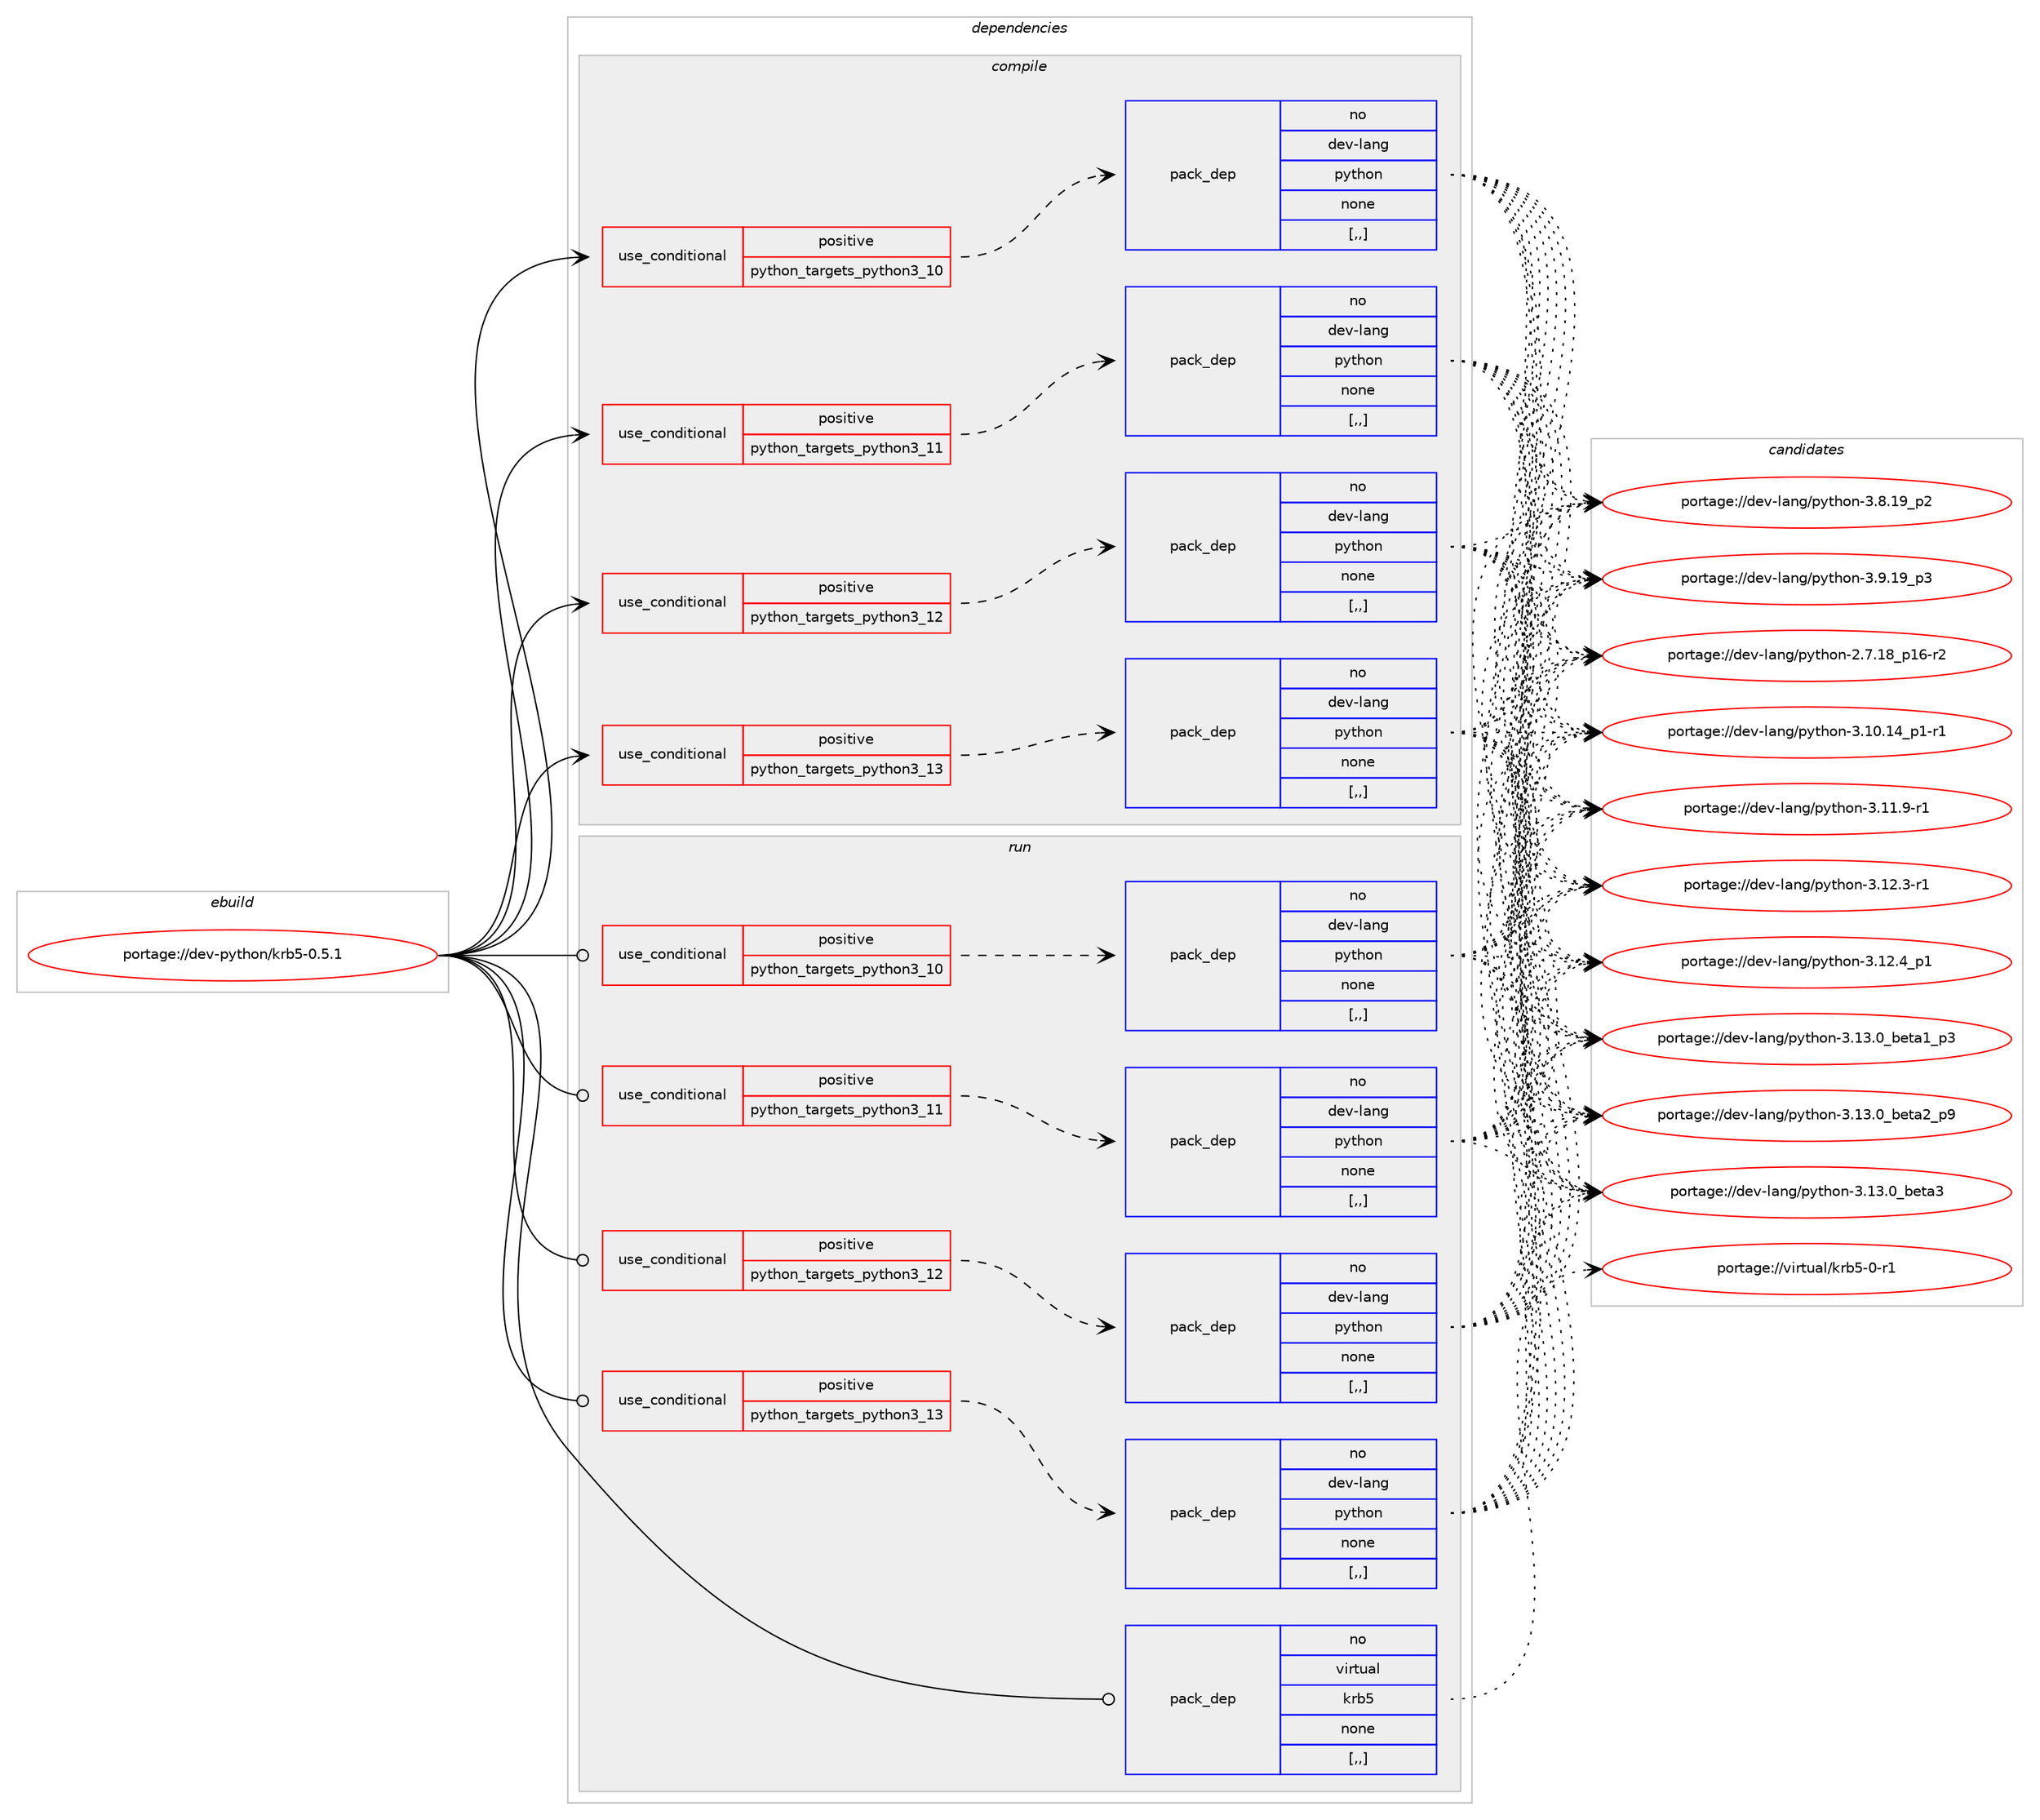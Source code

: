 digraph prolog {

# *************
# Graph options
# *************

newrank=true;
concentrate=true;
compound=true;
graph [rankdir=LR,fontname=Helvetica,fontsize=10,ranksep=1.5];#, ranksep=2.5, nodesep=0.2];
edge  [arrowhead=vee];
node  [fontname=Helvetica,fontsize=10];

# **********
# The ebuild
# **********

subgraph cluster_leftcol {
color=gray;
rank=same;
label=<<i>ebuild</i>>;
id [label="portage://dev-python/krb5-0.5.1", color=red, width=4, href="../dev-python/krb5-0.5.1.svg"];
}

# ****************
# The dependencies
# ****************

subgraph cluster_midcol {
color=gray;
label=<<i>dependencies</i>>;
subgraph cluster_compile {
fillcolor="#eeeeee";
style=filled;
label=<<i>compile</i>>;
subgraph cond33263 {
dependency146409 [label=<<TABLE BORDER="0" CELLBORDER="1" CELLSPACING="0" CELLPADDING="4"><TR><TD ROWSPAN="3" CELLPADDING="10">use_conditional</TD></TR><TR><TD>positive</TD></TR><TR><TD>python_targets_python3_10</TD></TR></TABLE>>, shape=none, color=red];
subgraph pack111931 {
dependency146410 [label=<<TABLE BORDER="0" CELLBORDER="1" CELLSPACING="0" CELLPADDING="4" WIDTH="220"><TR><TD ROWSPAN="6" CELLPADDING="30">pack_dep</TD></TR><TR><TD WIDTH="110">no</TD></TR><TR><TD>dev-lang</TD></TR><TR><TD>python</TD></TR><TR><TD>none</TD></TR><TR><TD>[,,]</TD></TR></TABLE>>, shape=none, color=blue];
}
dependency146409:e -> dependency146410:w [weight=20,style="dashed",arrowhead="vee"];
}
id:e -> dependency146409:w [weight=20,style="solid",arrowhead="vee"];
subgraph cond33264 {
dependency146411 [label=<<TABLE BORDER="0" CELLBORDER="1" CELLSPACING="0" CELLPADDING="4"><TR><TD ROWSPAN="3" CELLPADDING="10">use_conditional</TD></TR><TR><TD>positive</TD></TR><TR><TD>python_targets_python3_11</TD></TR></TABLE>>, shape=none, color=red];
subgraph pack111932 {
dependency146412 [label=<<TABLE BORDER="0" CELLBORDER="1" CELLSPACING="0" CELLPADDING="4" WIDTH="220"><TR><TD ROWSPAN="6" CELLPADDING="30">pack_dep</TD></TR><TR><TD WIDTH="110">no</TD></TR><TR><TD>dev-lang</TD></TR><TR><TD>python</TD></TR><TR><TD>none</TD></TR><TR><TD>[,,]</TD></TR></TABLE>>, shape=none, color=blue];
}
dependency146411:e -> dependency146412:w [weight=20,style="dashed",arrowhead="vee"];
}
id:e -> dependency146411:w [weight=20,style="solid",arrowhead="vee"];
subgraph cond33265 {
dependency146413 [label=<<TABLE BORDER="0" CELLBORDER="1" CELLSPACING="0" CELLPADDING="4"><TR><TD ROWSPAN="3" CELLPADDING="10">use_conditional</TD></TR><TR><TD>positive</TD></TR><TR><TD>python_targets_python3_12</TD></TR></TABLE>>, shape=none, color=red];
subgraph pack111933 {
dependency146414 [label=<<TABLE BORDER="0" CELLBORDER="1" CELLSPACING="0" CELLPADDING="4" WIDTH="220"><TR><TD ROWSPAN="6" CELLPADDING="30">pack_dep</TD></TR><TR><TD WIDTH="110">no</TD></TR><TR><TD>dev-lang</TD></TR><TR><TD>python</TD></TR><TR><TD>none</TD></TR><TR><TD>[,,]</TD></TR></TABLE>>, shape=none, color=blue];
}
dependency146413:e -> dependency146414:w [weight=20,style="dashed",arrowhead="vee"];
}
id:e -> dependency146413:w [weight=20,style="solid",arrowhead="vee"];
subgraph cond33266 {
dependency146415 [label=<<TABLE BORDER="0" CELLBORDER="1" CELLSPACING="0" CELLPADDING="4"><TR><TD ROWSPAN="3" CELLPADDING="10">use_conditional</TD></TR><TR><TD>positive</TD></TR><TR><TD>python_targets_python3_13</TD></TR></TABLE>>, shape=none, color=red];
subgraph pack111934 {
dependency146416 [label=<<TABLE BORDER="0" CELLBORDER="1" CELLSPACING="0" CELLPADDING="4" WIDTH="220"><TR><TD ROWSPAN="6" CELLPADDING="30">pack_dep</TD></TR><TR><TD WIDTH="110">no</TD></TR><TR><TD>dev-lang</TD></TR><TR><TD>python</TD></TR><TR><TD>none</TD></TR><TR><TD>[,,]</TD></TR></TABLE>>, shape=none, color=blue];
}
dependency146415:e -> dependency146416:w [weight=20,style="dashed",arrowhead="vee"];
}
id:e -> dependency146415:w [weight=20,style="solid",arrowhead="vee"];
}
subgraph cluster_compileandrun {
fillcolor="#eeeeee";
style=filled;
label=<<i>compile and run</i>>;
}
subgraph cluster_run {
fillcolor="#eeeeee";
style=filled;
label=<<i>run</i>>;
subgraph cond33267 {
dependency146417 [label=<<TABLE BORDER="0" CELLBORDER="1" CELLSPACING="0" CELLPADDING="4"><TR><TD ROWSPAN="3" CELLPADDING="10">use_conditional</TD></TR><TR><TD>positive</TD></TR><TR><TD>python_targets_python3_10</TD></TR></TABLE>>, shape=none, color=red];
subgraph pack111935 {
dependency146418 [label=<<TABLE BORDER="0" CELLBORDER="1" CELLSPACING="0" CELLPADDING="4" WIDTH="220"><TR><TD ROWSPAN="6" CELLPADDING="30">pack_dep</TD></TR><TR><TD WIDTH="110">no</TD></TR><TR><TD>dev-lang</TD></TR><TR><TD>python</TD></TR><TR><TD>none</TD></TR><TR><TD>[,,]</TD></TR></TABLE>>, shape=none, color=blue];
}
dependency146417:e -> dependency146418:w [weight=20,style="dashed",arrowhead="vee"];
}
id:e -> dependency146417:w [weight=20,style="solid",arrowhead="odot"];
subgraph cond33268 {
dependency146419 [label=<<TABLE BORDER="0" CELLBORDER="1" CELLSPACING="0" CELLPADDING="4"><TR><TD ROWSPAN="3" CELLPADDING="10">use_conditional</TD></TR><TR><TD>positive</TD></TR><TR><TD>python_targets_python3_11</TD></TR></TABLE>>, shape=none, color=red];
subgraph pack111936 {
dependency146420 [label=<<TABLE BORDER="0" CELLBORDER="1" CELLSPACING="0" CELLPADDING="4" WIDTH="220"><TR><TD ROWSPAN="6" CELLPADDING="30">pack_dep</TD></TR><TR><TD WIDTH="110">no</TD></TR><TR><TD>dev-lang</TD></TR><TR><TD>python</TD></TR><TR><TD>none</TD></TR><TR><TD>[,,]</TD></TR></TABLE>>, shape=none, color=blue];
}
dependency146419:e -> dependency146420:w [weight=20,style="dashed",arrowhead="vee"];
}
id:e -> dependency146419:w [weight=20,style="solid",arrowhead="odot"];
subgraph cond33269 {
dependency146421 [label=<<TABLE BORDER="0" CELLBORDER="1" CELLSPACING="0" CELLPADDING="4"><TR><TD ROWSPAN="3" CELLPADDING="10">use_conditional</TD></TR><TR><TD>positive</TD></TR><TR><TD>python_targets_python3_12</TD></TR></TABLE>>, shape=none, color=red];
subgraph pack111937 {
dependency146422 [label=<<TABLE BORDER="0" CELLBORDER="1" CELLSPACING="0" CELLPADDING="4" WIDTH="220"><TR><TD ROWSPAN="6" CELLPADDING="30">pack_dep</TD></TR><TR><TD WIDTH="110">no</TD></TR><TR><TD>dev-lang</TD></TR><TR><TD>python</TD></TR><TR><TD>none</TD></TR><TR><TD>[,,]</TD></TR></TABLE>>, shape=none, color=blue];
}
dependency146421:e -> dependency146422:w [weight=20,style="dashed",arrowhead="vee"];
}
id:e -> dependency146421:w [weight=20,style="solid",arrowhead="odot"];
subgraph cond33270 {
dependency146423 [label=<<TABLE BORDER="0" CELLBORDER="1" CELLSPACING="0" CELLPADDING="4"><TR><TD ROWSPAN="3" CELLPADDING="10">use_conditional</TD></TR><TR><TD>positive</TD></TR><TR><TD>python_targets_python3_13</TD></TR></TABLE>>, shape=none, color=red];
subgraph pack111938 {
dependency146424 [label=<<TABLE BORDER="0" CELLBORDER="1" CELLSPACING="0" CELLPADDING="4" WIDTH="220"><TR><TD ROWSPAN="6" CELLPADDING="30">pack_dep</TD></TR><TR><TD WIDTH="110">no</TD></TR><TR><TD>dev-lang</TD></TR><TR><TD>python</TD></TR><TR><TD>none</TD></TR><TR><TD>[,,]</TD></TR></TABLE>>, shape=none, color=blue];
}
dependency146423:e -> dependency146424:w [weight=20,style="dashed",arrowhead="vee"];
}
id:e -> dependency146423:w [weight=20,style="solid",arrowhead="odot"];
subgraph pack111939 {
dependency146425 [label=<<TABLE BORDER="0" CELLBORDER="1" CELLSPACING="0" CELLPADDING="4" WIDTH="220"><TR><TD ROWSPAN="6" CELLPADDING="30">pack_dep</TD></TR><TR><TD WIDTH="110">no</TD></TR><TR><TD>virtual</TD></TR><TR><TD>krb5</TD></TR><TR><TD>none</TD></TR><TR><TD>[,,]</TD></TR></TABLE>>, shape=none, color=blue];
}
id:e -> dependency146425:w [weight=20,style="solid",arrowhead="odot"];
}
}

# **************
# The candidates
# **************

subgraph cluster_choices {
rank=same;
color=gray;
label=<<i>candidates</i>>;

subgraph choice111931 {
color=black;
nodesep=1;
choice100101118451089711010347112121116104111110455046554649569511249544511450 [label="portage://dev-lang/python-2.7.18_p16-r2", color=red, width=4,href="../dev-lang/python-2.7.18_p16-r2.svg"];
choice100101118451089711010347112121116104111110455146494846495295112494511449 [label="portage://dev-lang/python-3.10.14_p1-r1", color=red, width=4,href="../dev-lang/python-3.10.14_p1-r1.svg"];
choice100101118451089711010347112121116104111110455146494946574511449 [label="portage://dev-lang/python-3.11.9-r1", color=red, width=4,href="../dev-lang/python-3.11.9-r1.svg"];
choice100101118451089711010347112121116104111110455146495046514511449 [label="portage://dev-lang/python-3.12.3-r1", color=red, width=4,href="../dev-lang/python-3.12.3-r1.svg"];
choice100101118451089711010347112121116104111110455146495046529511249 [label="portage://dev-lang/python-3.12.4_p1", color=red, width=4,href="../dev-lang/python-3.12.4_p1.svg"];
choice10010111845108971101034711212111610411111045514649514648959810111697499511251 [label="portage://dev-lang/python-3.13.0_beta1_p3", color=red, width=4,href="../dev-lang/python-3.13.0_beta1_p3.svg"];
choice10010111845108971101034711212111610411111045514649514648959810111697509511257 [label="portage://dev-lang/python-3.13.0_beta2_p9", color=red, width=4,href="../dev-lang/python-3.13.0_beta2_p9.svg"];
choice1001011184510897110103471121211161041111104551464951464895981011169751 [label="portage://dev-lang/python-3.13.0_beta3", color=red, width=4,href="../dev-lang/python-3.13.0_beta3.svg"];
choice100101118451089711010347112121116104111110455146564649579511250 [label="portage://dev-lang/python-3.8.19_p2", color=red, width=4,href="../dev-lang/python-3.8.19_p2.svg"];
choice100101118451089711010347112121116104111110455146574649579511251 [label="portage://dev-lang/python-3.9.19_p3", color=red, width=4,href="../dev-lang/python-3.9.19_p3.svg"];
dependency146410:e -> choice100101118451089711010347112121116104111110455046554649569511249544511450:w [style=dotted,weight="100"];
dependency146410:e -> choice100101118451089711010347112121116104111110455146494846495295112494511449:w [style=dotted,weight="100"];
dependency146410:e -> choice100101118451089711010347112121116104111110455146494946574511449:w [style=dotted,weight="100"];
dependency146410:e -> choice100101118451089711010347112121116104111110455146495046514511449:w [style=dotted,weight="100"];
dependency146410:e -> choice100101118451089711010347112121116104111110455146495046529511249:w [style=dotted,weight="100"];
dependency146410:e -> choice10010111845108971101034711212111610411111045514649514648959810111697499511251:w [style=dotted,weight="100"];
dependency146410:e -> choice10010111845108971101034711212111610411111045514649514648959810111697509511257:w [style=dotted,weight="100"];
dependency146410:e -> choice1001011184510897110103471121211161041111104551464951464895981011169751:w [style=dotted,weight="100"];
dependency146410:e -> choice100101118451089711010347112121116104111110455146564649579511250:w [style=dotted,weight="100"];
dependency146410:e -> choice100101118451089711010347112121116104111110455146574649579511251:w [style=dotted,weight="100"];
}
subgraph choice111932 {
color=black;
nodesep=1;
choice100101118451089711010347112121116104111110455046554649569511249544511450 [label="portage://dev-lang/python-2.7.18_p16-r2", color=red, width=4,href="../dev-lang/python-2.7.18_p16-r2.svg"];
choice100101118451089711010347112121116104111110455146494846495295112494511449 [label="portage://dev-lang/python-3.10.14_p1-r1", color=red, width=4,href="../dev-lang/python-3.10.14_p1-r1.svg"];
choice100101118451089711010347112121116104111110455146494946574511449 [label="portage://dev-lang/python-3.11.9-r1", color=red, width=4,href="../dev-lang/python-3.11.9-r1.svg"];
choice100101118451089711010347112121116104111110455146495046514511449 [label="portage://dev-lang/python-3.12.3-r1", color=red, width=4,href="../dev-lang/python-3.12.3-r1.svg"];
choice100101118451089711010347112121116104111110455146495046529511249 [label="portage://dev-lang/python-3.12.4_p1", color=red, width=4,href="../dev-lang/python-3.12.4_p1.svg"];
choice10010111845108971101034711212111610411111045514649514648959810111697499511251 [label="portage://dev-lang/python-3.13.0_beta1_p3", color=red, width=4,href="../dev-lang/python-3.13.0_beta1_p3.svg"];
choice10010111845108971101034711212111610411111045514649514648959810111697509511257 [label="portage://dev-lang/python-3.13.0_beta2_p9", color=red, width=4,href="../dev-lang/python-3.13.0_beta2_p9.svg"];
choice1001011184510897110103471121211161041111104551464951464895981011169751 [label="portage://dev-lang/python-3.13.0_beta3", color=red, width=4,href="../dev-lang/python-3.13.0_beta3.svg"];
choice100101118451089711010347112121116104111110455146564649579511250 [label="portage://dev-lang/python-3.8.19_p2", color=red, width=4,href="../dev-lang/python-3.8.19_p2.svg"];
choice100101118451089711010347112121116104111110455146574649579511251 [label="portage://dev-lang/python-3.9.19_p3", color=red, width=4,href="../dev-lang/python-3.9.19_p3.svg"];
dependency146412:e -> choice100101118451089711010347112121116104111110455046554649569511249544511450:w [style=dotted,weight="100"];
dependency146412:e -> choice100101118451089711010347112121116104111110455146494846495295112494511449:w [style=dotted,weight="100"];
dependency146412:e -> choice100101118451089711010347112121116104111110455146494946574511449:w [style=dotted,weight="100"];
dependency146412:e -> choice100101118451089711010347112121116104111110455146495046514511449:w [style=dotted,weight="100"];
dependency146412:e -> choice100101118451089711010347112121116104111110455146495046529511249:w [style=dotted,weight="100"];
dependency146412:e -> choice10010111845108971101034711212111610411111045514649514648959810111697499511251:w [style=dotted,weight="100"];
dependency146412:e -> choice10010111845108971101034711212111610411111045514649514648959810111697509511257:w [style=dotted,weight="100"];
dependency146412:e -> choice1001011184510897110103471121211161041111104551464951464895981011169751:w [style=dotted,weight="100"];
dependency146412:e -> choice100101118451089711010347112121116104111110455146564649579511250:w [style=dotted,weight="100"];
dependency146412:e -> choice100101118451089711010347112121116104111110455146574649579511251:w [style=dotted,weight="100"];
}
subgraph choice111933 {
color=black;
nodesep=1;
choice100101118451089711010347112121116104111110455046554649569511249544511450 [label="portage://dev-lang/python-2.7.18_p16-r2", color=red, width=4,href="../dev-lang/python-2.7.18_p16-r2.svg"];
choice100101118451089711010347112121116104111110455146494846495295112494511449 [label="portage://dev-lang/python-3.10.14_p1-r1", color=red, width=4,href="../dev-lang/python-3.10.14_p1-r1.svg"];
choice100101118451089711010347112121116104111110455146494946574511449 [label="portage://dev-lang/python-3.11.9-r1", color=red, width=4,href="../dev-lang/python-3.11.9-r1.svg"];
choice100101118451089711010347112121116104111110455146495046514511449 [label="portage://dev-lang/python-3.12.3-r1", color=red, width=4,href="../dev-lang/python-3.12.3-r1.svg"];
choice100101118451089711010347112121116104111110455146495046529511249 [label="portage://dev-lang/python-3.12.4_p1", color=red, width=4,href="../dev-lang/python-3.12.4_p1.svg"];
choice10010111845108971101034711212111610411111045514649514648959810111697499511251 [label="portage://dev-lang/python-3.13.0_beta1_p3", color=red, width=4,href="../dev-lang/python-3.13.0_beta1_p3.svg"];
choice10010111845108971101034711212111610411111045514649514648959810111697509511257 [label="portage://dev-lang/python-3.13.0_beta2_p9", color=red, width=4,href="../dev-lang/python-3.13.0_beta2_p9.svg"];
choice1001011184510897110103471121211161041111104551464951464895981011169751 [label="portage://dev-lang/python-3.13.0_beta3", color=red, width=4,href="../dev-lang/python-3.13.0_beta3.svg"];
choice100101118451089711010347112121116104111110455146564649579511250 [label="portage://dev-lang/python-3.8.19_p2", color=red, width=4,href="../dev-lang/python-3.8.19_p2.svg"];
choice100101118451089711010347112121116104111110455146574649579511251 [label="portage://dev-lang/python-3.9.19_p3", color=red, width=4,href="../dev-lang/python-3.9.19_p3.svg"];
dependency146414:e -> choice100101118451089711010347112121116104111110455046554649569511249544511450:w [style=dotted,weight="100"];
dependency146414:e -> choice100101118451089711010347112121116104111110455146494846495295112494511449:w [style=dotted,weight="100"];
dependency146414:e -> choice100101118451089711010347112121116104111110455146494946574511449:w [style=dotted,weight="100"];
dependency146414:e -> choice100101118451089711010347112121116104111110455146495046514511449:w [style=dotted,weight="100"];
dependency146414:e -> choice100101118451089711010347112121116104111110455146495046529511249:w [style=dotted,weight="100"];
dependency146414:e -> choice10010111845108971101034711212111610411111045514649514648959810111697499511251:w [style=dotted,weight="100"];
dependency146414:e -> choice10010111845108971101034711212111610411111045514649514648959810111697509511257:w [style=dotted,weight="100"];
dependency146414:e -> choice1001011184510897110103471121211161041111104551464951464895981011169751:w [style=dotted,weight="100"];
dependency146414:e -> choice100101118451089711010347112121116104111110455146564649579511250:w [style=dotted,weight="100"];
dependency146414:e -> choice100101118451089711010347112121116104111110455146574649579511251:w [style=dotted,weight="100"];
}
subgraph choice111934 {
color=black;
nodesep=1;
choice100101118451089711010347112121116104111110455046554649569511249544511450 [label="portage://dev-lang/python-2.7.18_p16-r2", color=red, width=4,href="../dev-lang/python-2.7.18_p16-r2.svg"];
choice100101118451089711010347112121116104111110455146494846495295112494511449 [label="portage://dev-lang/python-3.10.14_p1-r1", color=red, width=4,href="../dev-lang/python-3.10.14_p1-r1.svg"];
choice100101118451089711010347112121116104111110455146494946574511449 [label="portage://dev-lang/python-3.11.9-r1", color=red, width=4,href="../dev-lang/python-3.11.9-r1.svg"];
choice100101118451089711010347112121116104111110455146495046514511449 [label="portage://dev-lang/python-3.12.3-r1", color=red, width=4,href="../dev-lang/python-3.12.3-r1.svg"];
choice100101118451089711010347112121116104111110455146495046529511249 [label="portage://dev-lang/python-3.12.4_p1", color=red, width=4,href="../dev-lang/python-3.12.4_p1.svg"];
choice10010111845108971101034711212111610411111045514649514648959810111697499511251 [label="portage://dev-lang/python-3.13.0_beta1_p3", color=red, width=4,href="../dev-lang/python-3.13.0_beta1_p3.svg"];
choice10010111845108971101034711212111610411111045514649514648959810111697509511257 [label="portage://dev-lang/python-3.13.0_beta2_p9", color=red, width=4,href="../dev-lang/python-3.13.0_beta2_p9.svg"];
choice1001011184510897110103471121211161041111104551464951464895981011169751 [label="portage://dev-lang/python-3.13.0_beta3", color=red, width=4,href="../dev-lang/python-3.13.0_beta3.svg"];
choice100101118451089711010347112121116104111110455146564649579511250 [label="portage://dev-lang/python-3.8.19_p2", color=red, width=4,href="../dev-lang/python-3.8.19_p2.svg"];
choice100101118451089711010347112121116104111110455146574649579511251 [label="portage://dev-lang/python-3.9.19_p3", color=red, width=4,href="../dev-lang/python-3.9.19_p3.svg"];
dependency146416:e -> choice100101118451089711010347112121116104111110455046554649569511249544511450:w [style=dotted,weight="100"];
dependency146416:e -> choice100101118451089711010347112121116104111110455146494846495295112494511449:w [style=dotted,weight="100"];
dependency146416:e -> choice100101118451089711010347112121116104111110455146494946574511449:w [style=dotted,weight="100"];
dependency146416:e -> choice100101118451089711010347112121116104111110455146495046514511449:w [style=dotted,weight="100"];
dependency146416:e -> choice100101118451089711010347112121116104111110455146495046529511249:w [style=dotted,weight="100"];
dependency146416:e -> choice10010111845108971101034711212111610411111045514649514648959810111697499511251:w [style=dotted,weight="100"];
dependency146416:e -> choice10010111845108971101034711212111610411111045514649514648959810111697509511257:w [style=dotted,weight="100"];
dependency146416:e -> choice1001011184510897110103471121211161041111104551464951464895981011169751:w [style=dotted,weight="100"];
dependency146416:e -> choice100101118451089711010347112121116104111110455146564649579511250:w [style=dotted,weight="100"];
dependency146416:e -> choice100101118451089711010347112121116104111110455146574649579511251:w [style=dotted,weight="100"];
}
subgraph choice111935 {
color=black;
nodesep=1;
choice100101118451089711010347112121116104111110455046554649569511249544511450 [label="portage://dev-lang/python-2.7.18_p16-r2", color=red, width=4,href="../dev-lang/python-2.7.18_p16-r2.svg"];
choice100101118451089711010347112121116104111110455146494846495295112494511449 [label="portage://dev-lang/python-3.10.14_p1-r1", color=red, width=4,href="../dev-lang/python-3.10.14_p1-r1.svg"];
choice100101118451089711010347112121116104111110455146494946574511449 [label="portage://dev-lang/python-3.11.9-r1", color=red, width=4,href="../dev-lang/python-3.11.9-r1.svg"];
choice100101118451089711010347112121116104111110455146495046514511449 [label="portage://dev-lang/python-3.12.3-r1", color=red, width=4,href="../dev-lang/python-3.12.3-r1.svg"];
choice100101118451089711010347112121116104111110455146495046529511249 [label="portage://dev-lang/python-3.12.4_p1", color=red, width=4,href="../dev-lang/python-3.12.4_p1.svg"];
choice10010111845108971101034711212111610411111045514649514648959810111697499511251 [label="portage://dev-lang/python-3.13.0_beta1_p3", color=red, width=4,href="../dev-lang/python-3.13.0_beta1_p3.svg"];
choice10010111845108971101034711212111610411111045514649514648959810111697509511257 [label="portage://dev-lang/python-3.13.0_beta2_p9", color=red, width=4,href="../dev-lang/python-3.13.0_beta2_p9.svg"];
choice1001011184510897110103471121211161041111104551464951464895981011169751 [label="portage://dev-lang/python-3.13.0_beta3", color=red, width=4,href="../dev-lang/python-3.13.0_beta3.svg"];
choice100101118451089711010347112121116104111110455146564649579511250 [label="portage://dev-lang/python-3.8.19_p2", color=red, width=4,href="../dev-lang/python-3.8.19_p2.svg"];
choice100101118451089711010347112121116104111110455146574649579511251 [label="portage://dev-lang/python-3.9.19_p3", color=red, width=4,href="../dev-lang/python-3.9.19_p3.svg"];
dependency146418:e -> choice100101118451089711010347112121116104111110455046554649569511249544511450:w [style=dotted,weight="100"];
dependency146418:e -> choice100101118451089711010347112121116104111110455146494846495295112494511449:w [style=dotted,weight="100"];
dependency146418:e -> choice100101118451089711010347112121116104111110455146494946574511449:w [style=dotted,weight="100"];
dependency146418:e -> choice100101118451089711010347112121116104111110455146495046514511449:w [style=dotted,weight="100"];
dependency146418:e -> choice100101118451089711010347112121116104111110455146495046529511249:w [style=dotted,weight="100"];
dependency146418:e -> choice10010111845108971101034711212111610411111045514649514648959810111697499511251:w [style=dotted,weight="100"];
dependency146418:e -> choice10010111845108971101034711212111610411111045514649514648959810111697509511257:w [style=dotted,weight="100"];
dependency146418:e -> choice1001011184510897110103471121211161041111104551464951464895981011169751:w [style=dotted,weight="100"];
dependency146418:e -> choice100101118451089711010347112121116104111110455146564649579511250:w [style=dotted,weight="100"];
dependency146418:e -> choice100101118451089711010347112121116104111110455146574649579511251:w [style=dotted,weight="100"];
}
subgraph choice111936 {
color=black;
nodesep=1;
choice100101118451089711010347112121116104111110455046554649569511249544511450 [label="portage://dev-lang/python-2.7.18_p16-r2", color=red, width=4,href="../dev-lang/python-2.7.18_p16-r2.svg"];
choice100101118451089711010347112121116104111110455146494846495295112494511449 [label="portage://dev-lang/python-3.10.14_p1-r1", color=red, width=4,href="../dev-lang/python-3.10.14_p1-r1.svg"];
choice100101118451089711010347112121116104111110455146494946574511449 [label="portage://dev-lang/python-3.11.9-r1", color=red, width=4,href="../dev-lang/python-3.11.9-r1.svg"];
choice100101118451089711010347112121116104111110455146495046514511449 [label="portage://dev-lang/python-3.12.3-r1", color=red, width=4,href="../dev-lang/python-3.12.3-r1.svg"];
choice100101118451089711010347112121116104111110455146495046529511249 [label="portage://dev-lang/python-3.12.4_p1", color=red, width=4,href="../dev-lang/python-3.12.4_p1.svg"];
choice10010111845108971101034711212111610411111045514649514648959810111697499511251 [label="portage://dev-lang/python-3.13.0_beta1_p3", color=red, width=4,href="../dev-lang/python-3.13.0_beta1_p3.svg"];
choice10010111845108971101034711212111610411111045514649514648959810111697509511257 [label="portage://dev-lang/python-3.13.0_beta2_p9", color=red, width=4,href="../dev-lang/python-3.13.0_beta2_p9.svg"];
choice1001011184510897110103471121211161041111104551464951464895981011169751 [label="portage://dev-lang/python-3.13.0_beta3", color=red, width=4,href="../dev-lang/python-3.13.0_beta3.svg"];
choice100101118451089711010347112121116104111110455146564649579511250 [label="portage://dev-lang/python-3.8.19_p2", color=red, width=4,href="../dev-lang/python-3.8.19_p2.svg"];
choice100101118451089711010347112121116104111110455146574649579511251 [label="portage://dev-lang/python-3.9.19_p3", color=red, width=4,href="../dev-lang/python-3.9.19_p3.svg"];
dependency146420:e -> choice100101118451089711010347112121116104111110455046554649569511249544511450:w [style=dotted,weight="100"];
dependency146420:e -> choice100101118451089711010347112121116104111110455146494846495295112494511449:w [style=dotted,weight="100"];
dependency146420:e -> choice100101118451089711010347112121116104111110455146494946574511449:w [style=dotted,weight="100"];
dependency146420:e -> choice100101118451089711010347112121116104111110455146495046514511449:w [style=dotted,weight="100"];
dependency146420:e -> choice100101118451089711010347112121116104111110455146495046529511249:w [style=dotted,weight="100"];
dependency146420:e -> choice10010111845108971101034711212111610411111045514649514648959810111697499511251:w [style=dotted,weight="100"];
dependency146420:e -> choice10010111845108971101034711212111610411111045514649514648959810111697509511257:w [style=dotted,weight="100"];
dependency146420:e -> choice1001011184510897110103471121211161041111104551464951464895981011169751:w [style=dotted,weight="100"];
dependency146420:e -> choice100101118451089711010347112121116104111110455146564649579511250:w [style=dotted,weight="100"];
dependency146420:e -> choice100101118451089711010347112121116104111110455146574649579511251:w [style=dotted,weight="100"];
}
subgraph choice111937 {
color=black;
nodesep=1;
choice100101118451089711010347112121116104111110455046554649569511249544511450 [label="portage://dev-lang/python-2.7.18_p16-r2", color=red, width=4,href="../dev-lang/python-2.7.18_p16-r2.svg"];
choice100101118451089711010347112121116104111110455146494846495295112494511449 [label="portage://dev-lang/python-3.10.14_p1-r1", color=red, width=4,href="../dev-lang/python-3.10.14_p1-r1.svg"];
choice100101118451089711010347112121116104111110455146494946574511449 [label="portage://dev-lang/python-3.11.9-r1", color=red, width=4,href="../dev-lang/python-3.11.9-r1.svg"];
choice100101118451089711010347112121116104111110455146495046514511449 [label="portage://dev-lang/python-3.12.3-r1", color=red, width=4,href="../dev-lang/python-3.12.3-r1.svg"];
choice100101118451089711010347112121116104111110455146495046529511249 [label="portage://dev-lang/python-3.12.4_p1", color=red, width=4,href="../dev-lang/python-3.12.4_p1.svg"];
choice10010111845108971101034711212111610411111045514649514648959810111697499511251 [label="portage://dev-lang/python-3.13.0_beta1_p3", color=red, width=4,href="../dev-lang/python-3.13.0_beta1_p3.svg"];
choice10010111845108971101034711212111610411111045514649514648959810111697509511257 [label="portage://dev-lang/python-3.13.0_beta2_p9", color=red, width=4,href="../dev-lang/python-3.13.0_beta2_p9.svg"];
choice1001011184510897110103471121211161041111104551464951464895981011169751 [label="portage://dev-lang/python-3.13.0_beta3", color=red, width=4,href="../dev-lang/python-3.13.0_beta3.svg"];
choice100101118451089711010347112121116104111110455146564649579511250 [label="portage://dev-lang/python-3.8.19_p2", color=red, width=4,href="../dev-lang/python-3.8.19_p2.svg"];
choice100101118451089711010347112121116104111110455146574649579511251 [label="portage://dev-lang/python-3.9.19_p3", color=red, width=4,href="../dev-lang/python-3.9.19_p3.svg"];
dependency146422:e -> choice100101118451089711010347112121116104111110455046554649569511249544511450:w [style=dotted,weight="100"];
dependency146422:e -> choice100101118451089711010347112121116104111110455146494846495295112494511449:w [style=dotted,weight="100"];
dependency146422:e -> choice100101118451089711010347112121116104111110455146494946574511449:w [style=dotted,weight="100"];
dependency146422:e -> choice100101118451089711010347112121116104111110455146495046514511449:w [style=dotted,weight="100"];
dependency146422:e -> choice100101118451089711010347112121116104111110455146495046529511249:w [style=dotted,weight="100"];
dependency146422:e -> choice10010111845108971101034711212111610411111045514649514648959810111697499511251:w [style=dotted,weight="100"];
dependency146422:e -> choice10010111845108971101034711212111610411111045514649514648959810111697509511257:w [style=dotted,weight="100"];
dependency146422:e -> choice1001011184510897110103471121211161041111104551464951464895981011169751:w [style=dotted,weight="100"];
dependency146422:e -> choice100101118451089711010347112121116104111110455146564649579511250:w [style=dotted,weight="100"];
dependency146422:e -> choice100101118451089711010347112121116104111110455146574649579511251:w [style=dotted,weight="100"];
}
subgraph choice111938 {
color=black;
nodesep=1;
choice100101118451089711010347112121116104111110455046554649569511249544511450 [label="portage://dev-lang/python-2.7.18_p16-r2", color=red, width=4,href="../dev-lang/python-2.7.18_p16-r2.svg"];
choice100101118451089711010347112121116104111110455146494846495295112494511449 [label="portage://dev-lang/python-3.10.14_p1-r1", color=red, width=4,href="../dev-lang/python-3.10.14_p1-r1.svg"];
choice100101118451089711010347112121116104111110455146494946574511449 [label="portage://dev-lang/python-3.11.9-r1", color=red, width=4,href="../dev-lang/python-3.11.9-r1.svg"];
choice100101118451089711010347112121116104111110455146495046514511449 [label="portage://dev-lang/python-3.12.3-r1", color=red, width=4,href="../dev-lang/python-3.12.3-r1.svg"];
choice100101118451089711010347112121116104111110455146495046529511249 [label="portage://dev-lang/python-3.12.4_p1", color=red, width=4,href="../dev-lang/python-3.12.4_p1.svg"];
choice10010111845108971101034711212111610411111045514649514648959810111697499511251 [label="portage://dev-lang/python-3.13.0_beta1_p3", color=red, width=4,href="../dev-lang/python-3.13.0_beta1_p3.svg"];
choice10010111845108971101034711212111610411111045514649514648959810111697509511257 [label="portage://dev-lang/python-3.13.0_beta2_p9", color=red, width=4,href="../dev-lang/python-3.13.0_beta2_p9.svg"];
choice1001011184510897110103471121211161041111104551464951464895981011169751 [label="portage://dev-lang/python-3.13.0_beta3", color=red, width=4,href="../dev-lang/python-3.13.0_beta3.svg"];
choice100101118451089711010347112121116104111110455146564649579511250 [label="portage://dev-lang/python-3.8.19_p2", color=red, width=4,href="../dev-lang/python-3.8.19_p2.svg"];
choice100101118451089711010347112121116104111110455146574649579511251 [label="portage://dev-lang/python-3.9.19_p3", color=red, width=4,href="../dev-lang/python-3.9.19_p3.svg"];
dependency146424:e -> choice100101118451089711010347112121116104111110455046554649569511249544511450:w [style=dotted,weight="100"];
dependency146424:e -> choice100101118451089711010347112121116104111110455146494846495295112494511449:w [style=dotted,weight="100"];
dependency146424:e -> choice100101118451089711010347112121116104111110455146494946574511449:w [style=dotted,weight="100"];
dependency146424:e -> choice100101118451089711010347112121116104111110455146495046514511449:w [style=dotted,weight="100"];
dependency146424:e -> choice100101118451089711010347112121116104111110455146495046529511249:w [style=dotted,weight="100"];
dependency146424:e -> choice10010111845108971101034711212111610411111045514649514648959810111697499511251:w [style=dotted,weight="100"];
dependency146424:e -> choice10010111845108971101034711212111610411111045514649514648959810111697509511257:w [style=dotted,weight="100"];
dependency146424:e -> choice1001011184510897110103471121211161041111104551464951464895981011169751:w [style=dotted,weight="100"];
dependency146424:e -> choice100101118451089711010347112121116104111110455146564649579511250:w [style=dotted,weight="100"];
dependency146424:e -> choice100101118451089711010347112121116104111110455146574649579511251:w [style=dotted,weight="100"];
}
subgraph choice111939 {
color=black;
nodesep=1;
choice1181051141161179710847107114985345484511449 [label="portage://virtual/krb5-0-r1", color=red, width=4,href="../virtual/krb5-0-r1.svg"];
dependency146425:e -> choice1181051141161179710847107114985345484511449:w [style=dotted,weight="100"];
}
}

}
